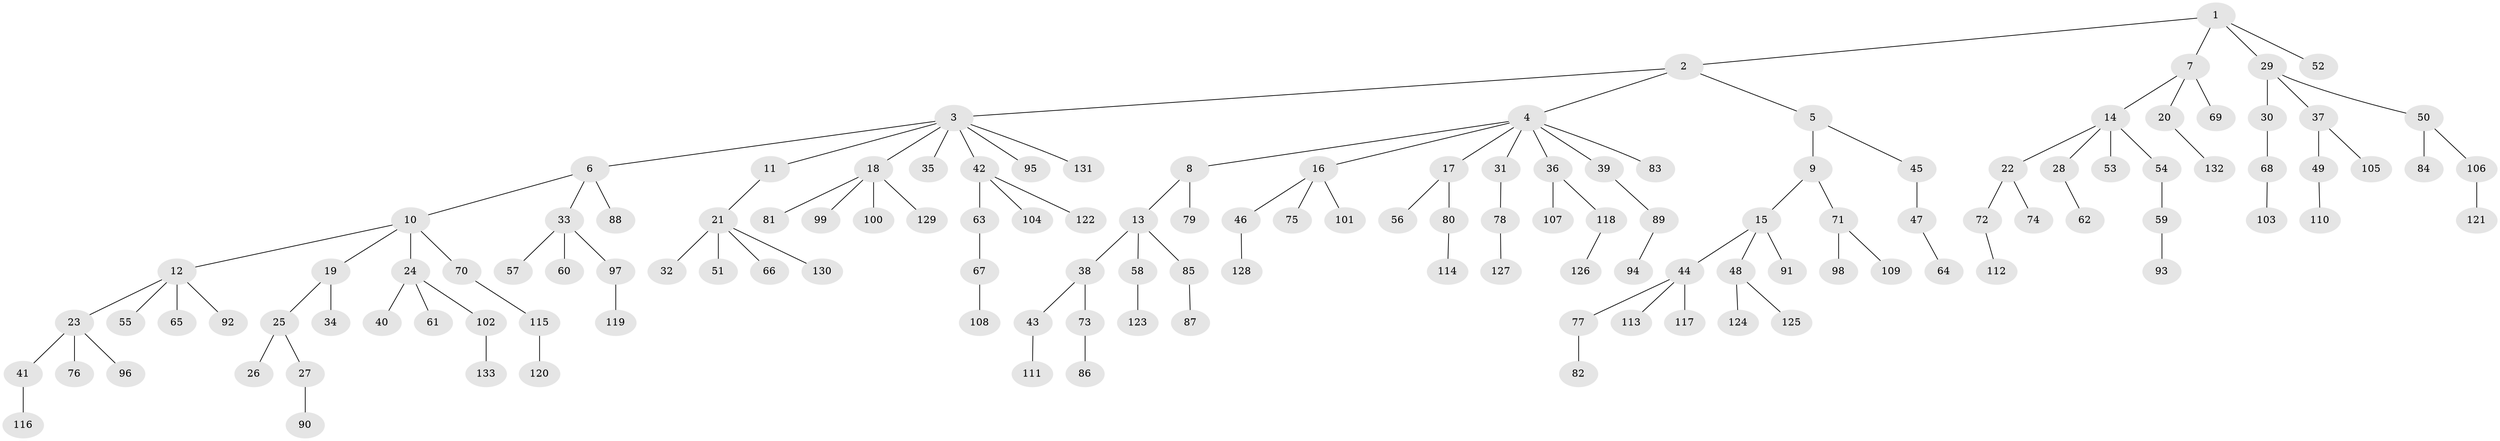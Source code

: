 // Generated by graph-tools (version 1.1) at 2025/15/03/09/25 04:15:34]
// undirected, 133 vertices, 132 edges
graph export_dot {
graph [start="1"]
  node [color=gray90,style=filled];
  1;
  2;
  3;
  4;
  5;
  6;
  7;
  8;
  9;
  10;
  11;
  12;
  13;
  14;
  15;
  16;
  17;
  18;
  19;
  20;
  21;
  22;
  23;
  24;
  25;
  26;
  27;
  28;
  29;
  30;
  31;
  32;
  33;
  34;
  35;
  36;
  37;
  38;
  39;
  40;
  41;
  42;
  43;
  44;
  45;
  46;
  47;
  48;
  49;
  50;
  51;
  52;
  53;
  54;
  55;
  56;
  57;
  58;
  59;
  60;
  61;
  62;
  63;
  64;
  65;
  66;
  67;
  68;
  69;
  70;
  71;
  72;
  73;
  74;
  75;
  76;
  77;
  78;
  79;
  80;
  81;
  82;
  83;
  84;
  85;
  86;
  87;
  88;
  89;
  90;
  91;
  92;
  93;
  94;
  95;
  96;
  97;
  98;
  99;
  100;
  101;
  102;
  103;
  104;
  105;
  106;
  107;
  108;
  109;
  110;
  111;
  112;
  113;
  114;
  115;
  116;
  117;
  118;
  119;
  120;
  121;
  122;
  123;
  124;
  125;
  126;
  127;
  128;
  129;
  130;
  131;
  132;
  133;
  1 -- 2;
  1 -- 7;
  1 -- 29;
  1 -- 52;
  2 -- 3;
  2 -- 4;
  2 -- 5;
  3 -- 6;
  3 -- 11;
  3 -- 18;
  3 -- 35;
  3 -- 42;
  3 -- 95;
  3 -- 131;
  4 -- 8;
  4 -- 16;
  4 -- 17;
  4 -- 31;
  4 -- 36;
  4 -- 39;
  4 -- 83;
  5 -- 9;
  5 -- 45;
  6 -- 10;
  6 -- 33;
  6 -- 88;
  7 -- 14;
  7 -- 20;
  7 -- 69;
  8 -- 13;
  8 -- 79;
  9 -- 15;
  9 -- 71;
  10 -- 12;
  10 -- 19;
  10 -- 24;
  10 -- 70;
  11 -- 21;
  12 -- 23;
  12 -- 55;
  12 -- 65;
  12 -- 92;
  13 -- 38;
  13 -- 58;
  13 -- 85;
  14 -- 22;
  14 -- 28;
  14 -- 53;
  14 -- 54;
  15 -- 44;
  15 -- 48;
  15 -- 91;
  16 -- 46;
  16 -- 75;
  16 -- 101;
  17 -- 56;
  17 -- 80;
  18 -- 81;
  18 -- 99;
  18 -- 100;
  18 -- 129;
  19 -- 25;
  19 -- 34;
  20 -- 132;
  21 -- 32;
  21 -- 51;
  21 -- 66;
  21 -- 130;
  22 -- 72;
  22 -- 74;
  23 -- 41;
  23 -- 76;
  23 -- 96;
  24 -- 40;
  24 -- 61;
  24 -- 102;
  25 -- 26;
  25 -- 27;
  27 -- 90;
  28 -- 62;
  29 -- 30;
  29 -- 37;
  29 -- 50;
  30 -- 68;
  31 -- 78;
  33 -- 57;
  33 -- 60;
  33 -- 97;
  36 -- 107;
  36 -- 118;
  37 -- 49;
  37 -- 105;
  38 -- 43;
  38 -- 73;
  39 -- 89;
  41 -- 116;
  42 -- 63;
  42 -- 104;
  42 -- 122;
  43 -- 111;
  44 -- 77;
  44 -- 113;
  44 -- 117;
  45 -- 47;
  46 -- 128;
  47 -- 64;
  48 -- 124;
  48 -- 125;
  49 -- 110;
  50 -- 84;
  50 -- 106;
  54 -- 59;
  58 -- 123;
  59 -- 93;
  63 -- 67;
  67 -- 108;
  68 -- 103;
  70 -- 115;
  71 -- 98;
  71 -- 109;
  72 -- 112;
  73 -- 86;
  77 -- 82;
  78 -- 127;
  80 -- 114;
  85 -- 87;
  89 -- 94;
  97 -- 119;
  102 -- 133;
  106 -- 121;
  115 -- 120;
  118 -- 126;
}
